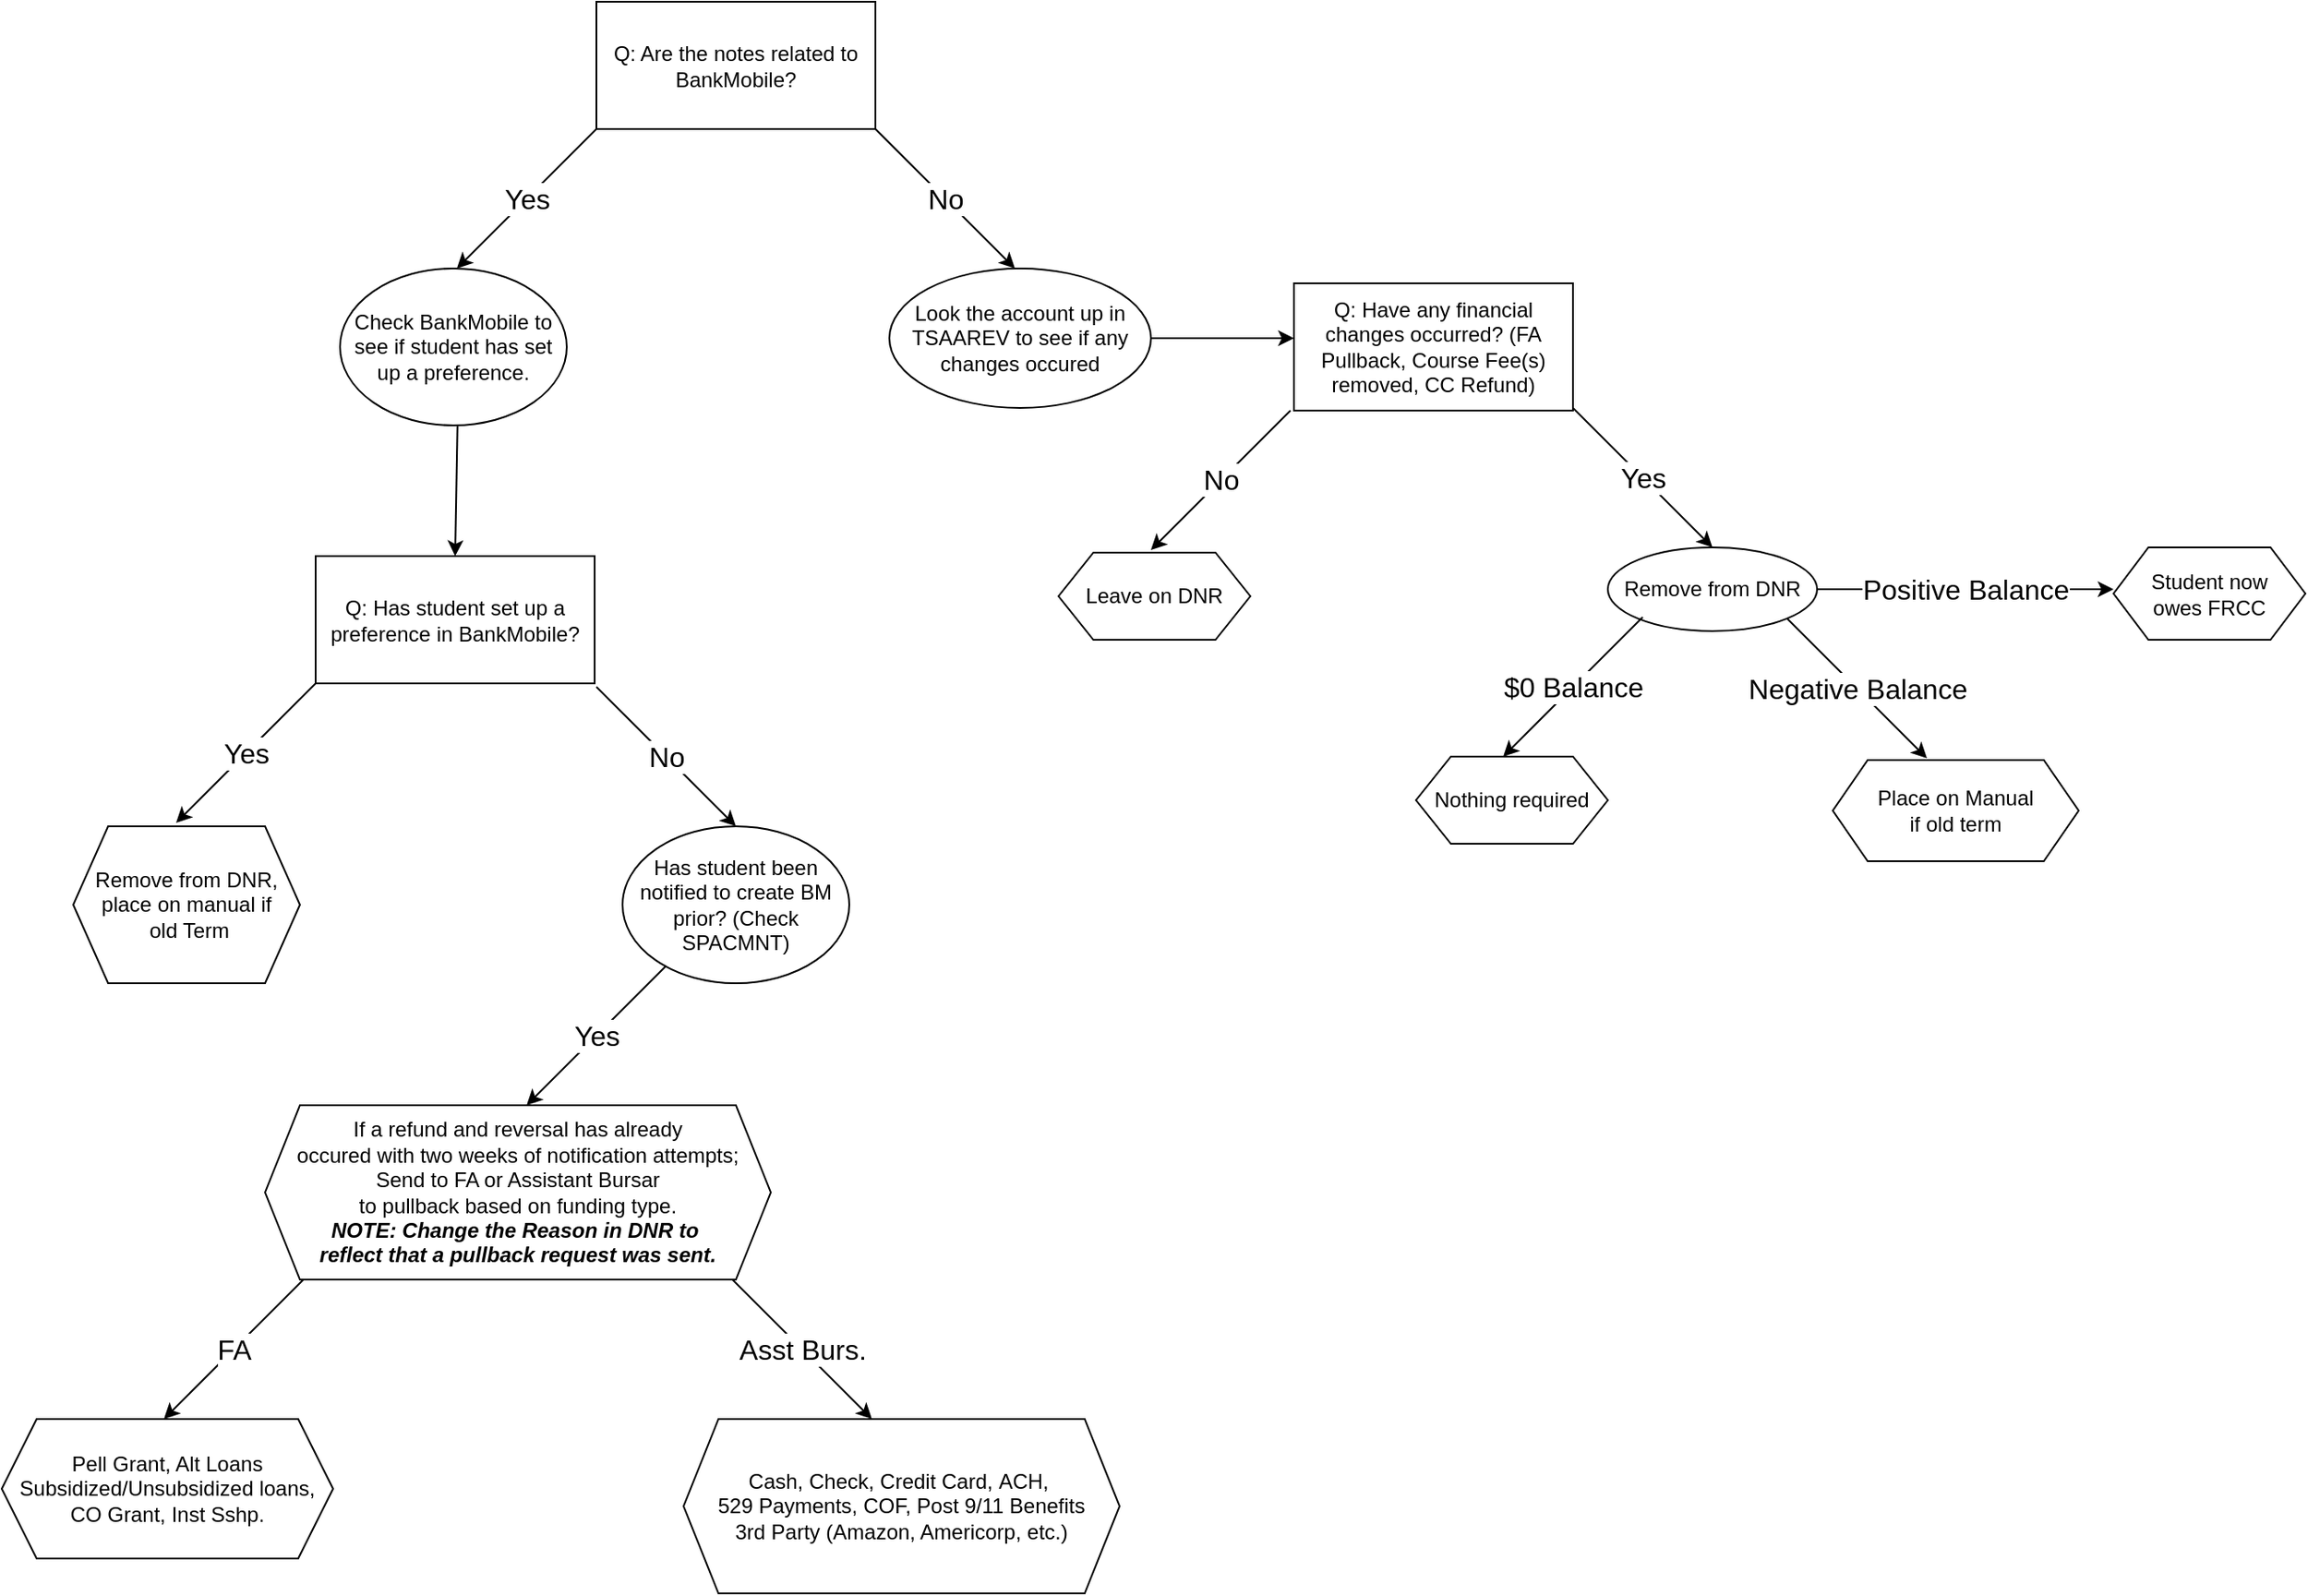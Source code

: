 <mxfile version="28.0.6">
  <diagram name="Page-1" id="dCSaZeXHTG-qYKW9uUO6">
    <mxGraphModel dx="2276" dy="743" grid="1" gridSize="10" guides="1" tooltips="1" connect="1" arrows="1" fold="1" page="1" pageScale="1" pageWidth="850" pageHeight="1100" math="0" shadow="0">
      <root>
        <mxCell id="0" />
        <mxCell id="1" parent="0" />
        <mxCell id="Vo0wjB5p105ooSlGNlNh-1" value="Q: Are the notes related to BankMobile?" style="rounded=0;whiteSpace=wrap;html=1;" vertex="1" parent="1">
          <mxGeometry x="240" y="7" width="160" height="73" as="geometry" />
        </mxCell>
        <mxCell id="Vo0wjB5p105ooSlGNlNh-2" value="&lt;font style=&quot;font-size: 16px;&quot;&gt;No&lt;/font&gt;" style="endArrow=classic;html=1;rounded=0;exitX=1;exitY=1;exitDx=0;exitDy=0;" edge="1" parent="1" source="Vo0wjB5p105ooSlGNlNh-1">
          <mxGeometry width="50" height="50" relative="1" as="geometry">
            <mxPoint x="270" y="220" as="sourcePoint" />
            <mxPoint x="480" y="160" as="targetPoint" />
          </mxGeometry>
        </mxCell>
        <mxCell id="Vo0wjB5p105ooSlGNlNh-3" value="&lt;font style=&quot;font-size: 16px;&quot;&gt;Yes&lt;/font&gt;" style="endArrow=classic;html=1;rounded=0;exitX=0;exitY=1;exitDx=0;exitDy=0;" edge="1" parent="1" source="Vo0wjB5p105ooSlGNlNh-1">
          <mxGeometry width="50" height="50" relative="1" as="geometry">
            <mxPoint x="390" y="180" as="sourcePoint" />
            <mxPoint x="160" y="160" as="targetPoint" />
          </mxGeometry>
        </mxCell>
        <mxCell id="Vo0wjB5p105ooSlGNlNh-4" value="Q: Has student set up a preference in BankMobile?" style="rounded=0;whiteSpace=wrap;html=1;" vertex="1" parent="1">
          <mxGeometry x="79" y="325" width="160" height="73" as="geometry" />
        </mxCell>
        <mxCell id="Vo0wjB5p105ooSlGNlNh-5" value="" style="endArrow=classic;html=1;rounded=0;entryX=0.5;entryY=0;entryDx=0;entryDy=0;exitX=0.518;exitY=1.006;exitDx=0;exitDy=0;exitPerimeter=0;" edge="1" parent="1" source="Vo0wjB5p105ooSlGNlNh-6" target="Vo0wjB5p105ooSlGNlNh-4">
          <mxGeometry width="50" height="50" relative="1" as="geometry">
            <mxPoint x="160" y="260" as="sourcePoint" />
            <mxPoint x="190" y="290" as="targetPoint" />
          </mxGeometry>
        </mxCell>
        <mxCell id="Vo0wjB5p105ooSlGNlNh-6" value="Check BankMobile to see if student has set up a preference." style="ellipse;whiteSpace=wrap;html=1;" vertex="1" parent="1">
          <mxGeometry x="93" y="160" width="130" height="90" as="geometry" />
        </mxCell>
        <mxCell id="Vo0wjB5p105ooSlGNlNh-7" value="&lt;font style=&quot;font-size: 16px;&quot;&gt;Yes&lt;/font&gt;" style="endArrow=classic;html=1;rounded=0;exitX=0;exitY=1;exitDx=0;exitDy=0;" edge="1" parent="1">
          <mxGeometry x="-0.001" width="50" height="50" relative="1" as="geometry">
            <mxPoint x="79" y="398" as="sourcePoint" />
            <mxPoint x="-1" y="478" as="targetPoint" />
            <mxPoint as="offset" />
          </mxGeometry>
        </mxCell>
        <mxCell id="Vo0wjB5p105ooSlGNlNh-8" value="Remove from DNR, place on manual if&lt;div&gt;&amp;nbsp;old Term&lt;/div&gt;" style="shape=hexagon;perimeter=hexagonPerimeter2;whiteSpace=wrap;html=1;fixedSize=1;" vertex="1" parent="1">
          <mxGeometry x="-60" y="480" width="130" height="90" as="geometry" />
        </mxCell>
        <mxCell id="Vo0wjB5p105ooSlGNlNh-9" value="&lt;font style=&quot;font-size: 16px;&quot;&gt;No&lt;/font&gt;" style="endArrow=classic;html=1;rounded=0;exitX=1;exitY=1;exitDx=0;exitDy=0;" edge="1" parent="1">
          <mxGeometry width="50" height="50" relative="1" as="geometry">
            <mxPoint x="240" y="400" as="sourcePoint" />
            <mxPoint x="320" y="480" as="targetPoint" />
          </mxGeometry>
        </mxCell>
        <mxCell id="Vo0wjB5p105ooSlGNlNh-10" value="Has student been notified to create BM prior? (Check SPACMNT)" style="ellipse;whiteSpace=wrap;html=1;" vertex="1" parent="1">
          <mxGeometry x="255" y="480" width="130" height="90" as="geometry" />
        </mxCell>
        <mxCell id="Vo0wjB5p105ooSlGNlNh-11" value="&lt;font style=&quot;font-size: 16px;&quot;&gt;Yes&lt;/font&gt;" style="endArrow=classic;html=1;rounded=0;exitX=0;exitY=1;exitDx=0;exitDy=0;" edge="1" parent="1">
          <mxGeometry x="-0.001" width="50" height="50" relative="1" as="geometry">
            <mxPoint x="280" y="560" as="sourcePoint" />
            <mxPoint x="200" y="640" as="targetPoint" />
            <mxPoint as="offset" />
          </mxGeometry>
        </mxCell>
        <mxCell id="Vo0wjB5p105ooSlGNlNh-12" value="If a refund and reversal has already&lt;div&gt;occured&amp;nbsp;&lt;span style=&quot;background-color: initial;&quot;&gt;with two weeks of notification attempts;&lt;/span&gt;&lt;/div&gt;&lt;div&gt;&lt;span style=&quot;background-color: initial;&quot;&gt;Send to FA or Assistant Bursar&lt;/span&gt;&lt;/div&gt;&lt;div&gt;to pullback based on funding type.&lt;/div&gt;&lt;div&gt;&lt;b&gt;&lt;i&gt;NOTE: Change the Reason in DNR to&amp;nbsp;&lt;br&gt;reflect that a pullback request was sent.&lt;/i&gt;&lt;/b&gt;&lt;/div&gt;" style="shape=hexagon;perimeter=hexagonPerimeter2;whiteSpace=wrap;html=1;fixedSize=1;" vertex="1" parent="1">
          <mxGeometry x="50" y="640" width="290" height="100" as="geometry" />
        </mxCell>
        <mxCell id="Vo0wjB5p105ooSlGNlNh-13" value="&lt;font style=&quot;font-size: 16px;&quot;&gt;FA&lt;/font&gt;" style="endArrow=classic;html=1;rounded=0;exitX=0;exitY=1;exitDx=0;exitDy=0;" edge="1" parent="1">
          <mxGeometry x="-0.001" width="50" height="50" relative="1" as="geometry">
            <mxPoint x="72" y="740" as="sourcePoint" />
            <mxPoint x="-8" y="820" as="targetPoint" />
            <mxPoint as="offset" />
          </mxGeometry>
        </mxCell>
        <mxCell id="Vo0wjB5p105ooSlGNlNh-14" value="Pell Grant, Alt Loans Subsidized/Unsubsidized loans, CO Grant, Inst Sshp." style="shape=hexagon;perimeter=hexagonPerimeter2;whiteSpace=wrap;html=1;fixedSize=1;" vertex="1" parent="1">
          <mxGeometry x="-101" y="820" width="190" height="80" as="geometry" />
        </mxCell>
        <mxCell id="Vo0wjB5p105ooSlGNlNh-15" value="&lt;font style=&quot;font-size: 16px;&quot;&gt;Asst Burs.&lt;/font&gt;" style="endArrow=classic;html=1;rounded=0;exitX=1;exitY=1;exitDx=0;exitDy=0;" edge="1" parent="1">
          <mxGeometry width="50" height="50" relative="1" as="geometry">
            <mxPoint x="318" y="740" as="sourcePoint" />
            <mxPoint x="398" y="820" as="targetPoint" />
          </mxGeometry>
        </mxCell>
        <mxCell id="Vo0wjB5p105ooSlGNlNh-16" value="Cash, Check, Credit Card,&amp;nbsp;&lt;span style=&quot;background-color: transparent; color: light-dark(rgb(0, 0, 0), rgb(255, 255, 255));&quot;&gt;ACH,&amp;nbsp;&lt;/span&gt;&lt;div&gt;529 Payments, COF, Post 9/11 Benefits&lt;/div&gt;&lt;div&gt;3rd Party (Amazon, Americorp, etc.)&lt;/div&gt;" style="shape=hexagon;perimeter=hexagonPerimeter2;whiteSpace=wrap;html=1;fixedSize=1;" vertex="1" parent="1">
          <mxGeometry x="290" y="820" width="250" height="100" as="geometry" />
        </mxCell>
        <mxCell id="Vo0wjB5p105ooSlGNlNh-17" value="Look the account up in TSAAREV to see if any changes occured" style="ellipse;whiteSpace=wrap;html=1;" vertex="1" parent="1">
          <mxGeometry x="408" y="160" width="150" height="80" as="geometry" />
        </mxCell>
        <mxCell id="Vo0wjB5p105ooSlGNlNh-18" value="" style="endArrow=classic;html=1;rounded=0;exitX=1;exitY=0.5;exitDx=0;exitDy=0;" edge="1" parent="1" source="Vo0wjB5p105ooSlGNlNh-17">
          <mxGeometry width="50" height="50" relative="1" as="geometry">
            <mxPoint x="611" y="220" as="sourcePoint" />
            <mxPoint x="640" y="200" as="targetPoint" />
          </mxGeometry>
        </mxCell>
        <mxCell id="Vo0wjB5p105ooSlGNlNh-19" value="Q: Have any financial changes occurred? (FA Pullback, Course Fee(s) removed, CC Refund)" style="rounded=0;whiteSpace=wrap;html=1;" vertex="1" parent="1">
          <mxGeometry x="640" y="168.5" width="160" height="73" as="geometry" />
        </mxCell>
        <mxCell id="Vo0wjB5p105ooSlGNlNh-20" value="&lt;font style=&quot;font-size: 16px;&quot;&gt;No&lt;/font&gt;" style="endArrow=classic;html=1;rounded=0;exitX=0;exitY=1;exitDx=0;exitDy=0;" edge="1" parent="1">
          <mxGeometry width="50" height="50" relative="1" as="geometry">
            <mxPoint x="638" y="241.5" as="sourcePoint" />
            <mxPoint x="558" y="321.5" as="targetPoint" />
          </mxGeometry>
        </mxCell>
        <mxCell id="Vo0wjB5p105ooSlGNlNh-21" value="Leave on DNR" style="shape=hexagon;perimeter=hexagonPerimeter2;whiteSpace=wrap;html=1;fixedSize=1;" vertex="1" parent="1">
          <mxGeometry x="505" y="323" width="110" height="50" as="geometry" />
        </mxCell>
        <mxCell id="Vo0wjB5p105ooSlGNlNh-22" value="&lt;font style=&quot;font-size: 16px;&quot;&gt;Yes&lt;/font&gt;" style="endArrow=classic;html=1;rounded=0;exitX=1;exitY=1;exitDx=0;exitDy=0;" edge="1" parent="1">
          <mxGeometry width="50" height="50" relative="1" as="geometry">
            <mxPoint x="800" y="240" as="sourcePoint" />
            <mxPoint x="880" y="320" as="targetPoint" />
          </mxGeometry>
        </mxCell>
        <mxCell id="Vo0wjB5p105ooSlGNlNh-23" value="&lt;font style=&quot;font-size: 16px;&quot;&gt;Positive Balance&lt;/font&gt;" style="edgeStyle=orthogonalEdgeStyle;rounded=0;orthogonalLoop=1;jettySize=auto;html=1;" edge="1" parent="1" source="Vo0wjB5p105ooSlGNlNh-24">
          <mxGeometry x="-0.003" relative="1" as="geometry">
            <mxPoint x="1110" y="344" as="targetPoint" />
            <mxPoint as="offset" />
          </mxGeometry>
        </mxCell>
        <mxCell id="Vo0wjB5p105ooSlGNlNh-24" value="Remove from DNR" style="ellipse;whiteSpace=wrap;html=1;" vertex="1" parent="1">
          <mxGeometry x="820" y="320" width="120" height="48" as="geometry" />
        </mxCell>
        <mxCell id="Vo0wjB5p105ooSlGNlNh-25" value="&lt;font style=&quot;font-size: 16px;&quot;&gt;$0 Balance&lt;/font&gt;" style="endArrow=classic;html=1;rounded=0;exitX=0;exitY=1;exitDx=0;exitDy=0;" edge="1" parent="1">
          <mxGeometry width="50" height="50" relative="1" as="geometry">
            <mxPoint x="840" y="360" as="sourcePoint" />
            <mxPoint x="760" y="440" as="targetPoint" />
          </mxGeometry>
        </mxCell>
        <mxCell id="Vo0wjB5p105ooSlGNlNh-26" value="Nothing required" style="shape=hexagon;perimeter=hexagonPerimeter2;whiteSpace=wrap;html=1;fixedSize=1;" vertex="1" parent="1">
          <mxGeometry x="710" y="440" width="110" height="50" as="geometry" />
        </mxCell>
        <mxCell id="Vo0wjB5p105ooSlGNlNh-27" value="&lt;font style=&quot;font-size: 16px;&quot;&gt;Negative Balance&lt;/font&gt;" style="endArrow=classic;html=1;rounded=0;exitX=1;exitY=1;exitDx=0;exitDy=0;" edge="1" parent="1">
          <mxGeometry width="50" height="50" relative="1" as="geometry">
            <mxPoint x="923" y="361" as="sourcePoint" />
            <mxPoint x="1003" y="441" as="targetPoint" />
          </mxGeometry>
        </mxCell>
        <mxCell id="Vo0wjB5p105ooSlGNlNh-28" value="Place on Manual&lt;div&gt;if old term&lt;/div&gt;" style="shape=hexagon;perimeter=hexagonPerimeter2;whiteSpace=wrap;html=1;fixedSize=1;" vertex="1" parent="1">
          <mxGeometry x="949" y="442" width="141" height="58" as="geometry" />
        </mxCell>
        <mxCell id="Vo0wjB5p105ooSlGNlNh-29" value="Student now&lt;div&gt;owes FRCC&lt;/div&gt;" style="shape=hexagon;perimeter=hexagonPerimeter2;whiteSpace=wrap;html=1;fixedSize=1;" vertex="1" parent="1">
          <mxGeometry x="1110" y="320" width="110" height="53" as="geometry" />
        </mxCell>
      </root>
    </mxGraphModel>
  </diagram>
</mxfile>
